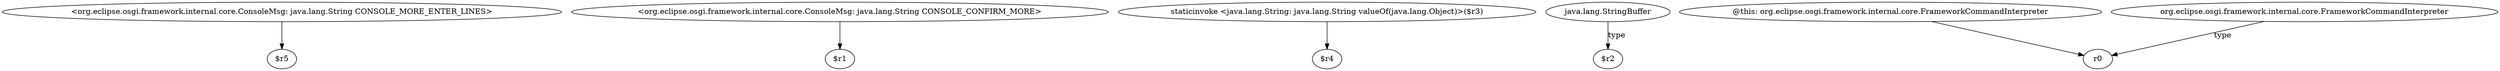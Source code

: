 digraph g {
0[label="<org.eclipse.osgi.framework.internal.core.ConsoleMsg: java.lang.String CONSOLE_MORE_ENTER_LINES>"]
1[label="$r5"]
0->1[label=""]
2[label="<org.eclipse.osgi.framework.internal.core.ConsoleMsg: java.lang.String CONSOLE_CONFIRM_MORE>"]
3[label="$r1"]
2->3[label=""]
4[label="staticinvoke <java.lang.String: java.lang.String valueOf(java.lang.Object)>($r3)"]
5[label="$r4"]
4->5[label=""]
6[label="java.lang.StringBuffer"]
7[label="$r2"]
6->7[label="type"]
8[label="@this: org.eclipse.osgi.framework.internal.core.FrameworkCommandInterpreter"]
9[label="r0"]
8->9[label=""]
10[label="org.eclipse.osgi.framework.internal.core.FrameworkCommandInterpreter"]
10->9[label="type"]
}